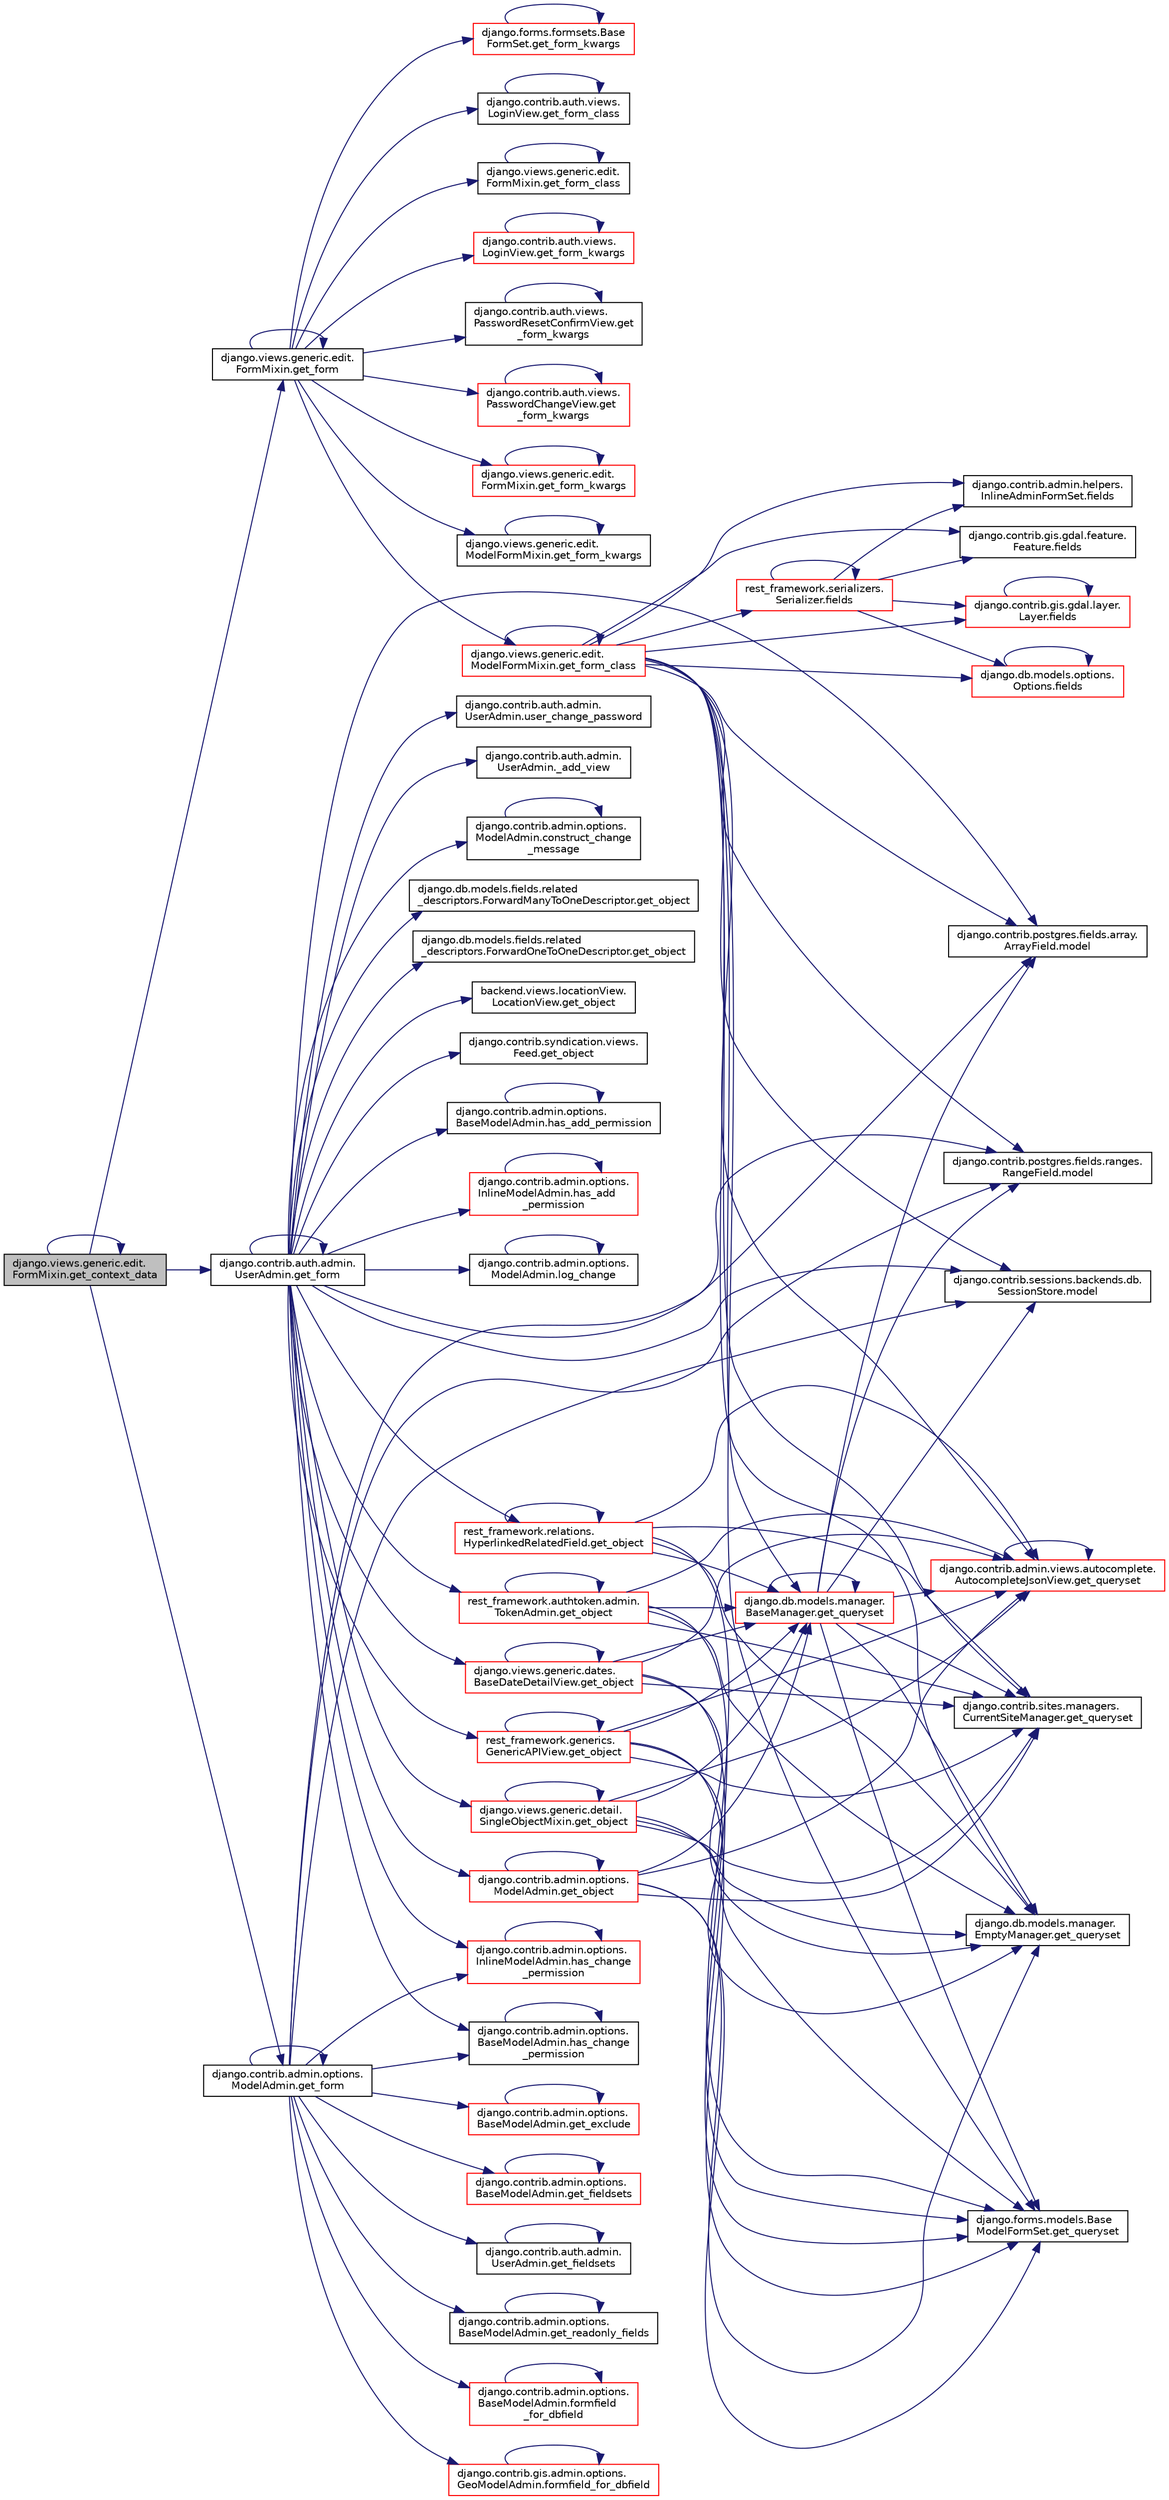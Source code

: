digraph "django.views.generic.edit.FormMixin.get_context_data"
{
 // LATEX_PDF_SIZE
  edge [fontname="Helvetica",fontsize="10",labelfontname="Helvetica",labelfontsize="10"];
  node [fontname="Helvetica",fontsize="10",shape=record];
  rankdir="LR";
  Node1 [label="django.views.generic.edit.\lFormMixin.get_context_data",height=0.2,width=0.4,color="black", fillcolor="grey75", style="filled", fontcolor="black",tooltip=" "];
  Node1 -> Node1 [color="midnightblue",fontsize="10",style="solid",fontname="Helvetica"];
  Node1 -> Node2 [color="midnightblue",fontsize="10",style="solid",fontname="Helvetica"];
  Node2 [label="django.views.generic.edit.\lFormMixin.get_form",height=0.2,width=0.4,color="black", fillcolor="white", style="filled",URL="$df/d6a/classdjango_1_1views_1_1generic_1_1edit_1_1_form_mixin.html#a3d957f143079aa2efc364b3fb73153e2",tooltip=" "];
  Node2 -> Node2 [color="midnightblue",fontsize="10",style="solid",fontname="Helvetica"];
  Node2 -> Node3 [color="midnightblue",fontsize="10",style="solid",fontname="Helvetica"];
  Node3 [label="django.contrib.auth.views.\lLoginView.get_form_class",height=0.2,width=0.4,color="black", fillcolor="white", style="filled",URL="$dd/d60/classdjango_1_1contrib_1_1auth_1_1views_1_1_login_view.html#a265c421bfdf5068a6653c43e11b43e38",tooltip=" "];
  Node3 -> Node3 [color="midnightblue",fontsize="10",style="solid",fontname="Helvetica"];
  Node2 -> Node4 [color="midnightblue",fontsize="10",style="solid",fontname="Helvetica"];
  Node4 [label="django.views.generic.edit.\lFormMixin.get_form_class",height=0.2,width=0.4,color="black", fillcolor="white", style="filled",URL="$df/d6a/classdjango_1_1views_1_1generic_1_1edit_1_1_form_mixin.html#a9d5bf20e41415e95630dc370223da2f5",tooltip=" "];
  Node4 -> Node4 [color="midnightblue",fontsize="10",style="solid",fontname="Helvetica"];
  Node2 -> Node5 [color="midnightblue",fontsize="10",style="solid",fontname="Helvetica"];
  Node5 [label="django.views.generic.edit.\lModelFormMixin.get_form_class",height=0.2,width=0.4,color="red", fillcolor="white", style="filled",URL="$d9/de4/classdjango_1_1views_1_1generic_1_1edit_1_1_model_form_mixin.html#ab5f7deaff78cbca18e8d853aa6500f68",tooltip=" "];
  Node5 -> Node6 [color="midnightblue",fontsize="10",style="solid",fontname="Helvetica"];
  Node6 [label="django.contrib.admin.helpers.\lInlineAdminFormSet.fields",height=0.2,width=0.4,color="black", fillcolor="white", style="filled",URL="$db/d43/classdjango_1_1contrib_1_1admin_1_1helpers_1_1_inline_admin_form_set.html#a05da4b8d8905c6773882ad9d9219e56f",tooltip=" "];
  Node5 -> Node7 [color="midnightblue",fontsize="10",style="solid",fontname="Helvetica"];
  Node7 [label="django.contrib.gis.gdal.feature.\lFeature.fields",height=0.2,width=0.4,color="black", fillcolor="white", style="filled",URL="$db/d34/classdjango_1_1contrib_1_1gis_1_1gdal_1_1feature_1_1_feature.html#a8cfc80966af7ca71369fc1b2c511f7d2",tooltip=" "];
  Node5 -> Node8 [color="midnightblue",fontsize="10",style="solid",fontname="Helvetica"];
  Node8 [label="django.contrib.gis.gdal.layer.\lLayer.fields",height=0.2,width=0.4,color="red", fillcolor="white", style="filled",URL="$d9/d84/classdjango_1_1contrib_1_1gis_1_1gdal_1_1layer_1_1_layer.html#a6343afa888079fc224c68c4d69d0ae4c",tooltip=" "];
  Node8 -> Node8 [color="midnightblue",fontsize="10",style="solid",fontname="Helvetica"];
  Node5 -> Node11 [color="midnightblue",fontsize="10",style="solid",fontname="Helvetica"];
  Node11 [label="django.db.models.options.\lOptions.fields",height=0.2,width=0.4,color="red", fillcolor="white", style="filled",URL="$d4/d60/classdjango_1_1db_1_1models_1_1options_1_1_options.html#aad34b611171b74c47280b50bd350a7b5",tooltip=" "];
  Node11 -> Node11 [color="midnightblue",fontsize="10",style="solid",fontname="Helvetica"];
  Node5 -> Node19 [color="midnightblue",fontsize="10",style="solid",fontname="Helvetica"];
  Node19 [label="rest_framework.serializers.\lSerializer.fields",height=0.2,width=0.4,color="red", fillcolor="white", style="filled",URL="$de/daf/classrest__framework_1_1serializers_1_1_serializer.html#a304b94e9bf70334bb75af37586bb82fd",tooltip=" "];
  Node19 -> Node6 [color="midnightblue",fontsize="10",style="solid",fontname="Helvetica"];
  Node19 -> Node7 [color="midnightblue",fontsize="10",style="solid",fontname="Helvetica"];
  Node19 -> Node8 [color="midnightblue",fontsize="10",style="solid",fontname="Helvetica"];
  Node19 -> Node11 [color="midnightblue",fontsize="10",style="solid",fontname="Helvetica"];
  Node19 -> Node19 [color="midnightblue",fontsize="10",style="solid",fontname="Helvetica"];
  Node5 -> Node5 [color="midnightblue",fontsize="10",style="solid",fontname="Helvetica"];
  Node5 -> Node42 [color="midnightblue",fontsize="10",style="solid",fontname="Helvetica"];
  Node42 [label="django.contrib.admin.views.autocomplete.\lAutocompleteJsonView.get_queryset",height=0.2,width=0.4,color="red", fillcolor="white", style="filled",URL="$d5/d24/classdjango_1_1contrib_1_1admin_1_1views_1_1autocomplete_1_1_autocomplete_json_view.html#aeba422d947101bce361f0fd32ff7d4d4",tooltip=" "];
  Node42 -> Node42 [color="midnightblue",fontsize="10",style="solid",fontname="Helvetica"];
  Node5 -> Node819 [color="midnightblue",fontsize="10",style="solid",fontname="Helvetica"];
  Node819 [label="django.contrib.sites.managers.\lCurrentSiteManager.get_queryset",height=0.2,width=0.4,color="black", fillcolor="white", style="filled",URL="$dd/d05/classdjango_1_1contrib_1_1sites_1_1managers_1_1_current_site_manager.html#a62f5f3f9f1b932f3bcd36601d46e7509",tooltip=" "];
  Node5 -> Node820 [color="midnightblue",fontsize="10",style="solid",fontname="Helvetica"];
  Node820 [label="django.db.models.manager.\lBaseManager.get_queryset",height=0.2,width=0.4,color="red", fillcolor="white", style="filled",URL="$d1/d1c/classdjango_1_1db_1_1models_1_1manager_1_1_base_manager.html#af0391e929a911c2647412e6e030c28e8",tooltip="PROXIES TO QUERYSET #."];
  Node820 -> Node42 [color="midnightblue",fontsize="10",style="solid",fontname="Helvetica"];
  Node820 -> Node819 [color="midnightblue",fontsize="10",style="solid",fontname="Helvetica"];
  Node820 -> Node820 [color="midnightblue",fontsize="10",style="solid",fontname="Helvetica"];
  Node820 -> Node821 [color="midnightblue",fontsize="10",style="solid",fontname="Helvetica"];
  Node821 [label="django.db.models.manager.\lEmptyManager.get_queryset",height=0.2,width=0.4,color="black", fillcolor="white", style="filled",URL="$d6/da8/classdjango_1_1db_1_1models_1_1manager_1_1_empty_manager.html#a0a5e7cb6efe5e4cb3b15779cf64d1537",tooltip=" "];
  Node820 -> Node822 [color="midnightblue",fontsize="10",style="solid",fontname="Helvetica"];
  Node822 [label="django.forms.models.Base\lModelFormSet.get_queryset",height=0.2,width=0.4,color="black", fillcolor="white", style="filled",URL="$d5/d31/classdjango_1_1forms_1_1models_1_1_base_model_form_set.html#a0ac048453b4a14ff61ebb6c072c29e7e",tooltip=" "];
  Node820 -> Node15 [color="midnightblue",fontsize="10",style="solid",fontname="Helvetica"];
  Node15 [label="django.contrib.postgres.fields.array.\lArrayField.model",height=0.2,width=0.4,color="black", fillcolor="white", style="filled",URL="$dc/ddf/classdjango_1_1contrib_1_1postgres_1_1fields_1_1array_1_1_array_field.html#a43ec884d709f829e50c6881dc369ce94",tooltip=" "];
  Node820 -> Node16 [color="midnightblue",fontsize="10",style="solid",fontname="Helvetica"];
  Node16 [label="django.contrib.postgres.fields.ranges.\lRangeField.model",height=0.2,width=0.4,color="black", fillcolor="white", style="filled",URL="$d5/d99/classdjango_1_1contrib_1_1postgres_1_1fields_1_1ranges_1_1_range_field.html#a5f5cfd6917f141914484d606279cf20a",tooltip=" "];
  Node820 -> Node17 [color="midnightblue",fontsize="10",style="solid",fontname="Helvetica"];
  Node17 [label="django.contrib.sessions.backends.db.\lSessionStore.model",height=0.2,width=0.4,color="black", fillcolor="white", style="filled",URL="$d2/d1a/classdjango_1_1contrib_1_1sessions_1_1backends_1_1db_1_1_session_store.html#a9b2f42869f296eab5fab4dd5867285df",tooltip=" "];
  Node5 -> Node821 [color="midnightblue",fontsize="10",style="solid",fontname="Helvetica"];
  Node5 -> Node822 [color="midnightblue",fontsize="10",style="solid",fontname="Helvetica"];
  Node5 -> Node15 [color="midnightblue",fontsize="10",style="solid",fontname="Helvetica"];
  Node5 -> Node16 [color="midnightblue",fontsize="10",style="solid",fontname="Helvetica"];
  Node5 -> Node17 [color="midnightblue",fontsize="10",style="solid",fontname="Helvetica"];
  Node2 -> Node926 [color="midnightblue",fontsize="10",style="solid",fontname="Helvetica"];
  Node926 [label="django.contrib.auth.views.\lLoginView.get_form_kwargs",height=0.2,width=0.4,color="red", fillcolor="white", style="filled",URL="$dd/d60/classdjango_1_1contrib_1_1auth_1_1views_1_1_login_view.html#acfe4d8339fbf103b4d0a3ab00ca515cb",tooltip=" "];
  Node926 -> Node926 [color="midnightblue",fontsize="10",style="solid",fontname="Helvetica"];
  Node2 -> Node927 [color="midnightblue",fontsize="10",style="solid",fontname="Helvetica"];
  Node927 [label="django.contrib.auth.views.\lPasswordResetConfirmView.get\l_form_kwargs",height=0.2,width=0.4,color="black", fillcolor="white", style="filled",URL="$da/d2d/classdjango_1_1contrib_1_1auth_1_1views_1_1_password_reset_confirm_view.html#a98c2c808d29b0e81720825d01c0d0de3",tooltip=" "];
  Node927 -> Node927 [color="midnightblue",fontsize="10",style="solid",fontname="Helvetica"];
  Node2 -> Node928 [color="midnightblue",fontsize="10",style="solid",fontname="Helvetica"];
  Node928 [label="django.contrib.auth.views.\lPasswordChangeView.get\l_form_kwargs",height=0.2,width=0.4,color="red", fillcolor="white", style="filled",URL="$d6/de8/classdjango_1_1contrib_1_1auth_1_1views_1_1_password_change_view.html#a819ee3cbfcf3ce40a8a1aa66bef97850",tooltip=" "];
  Node928 -> Node928 [color="midnightblue",fontsize="10",style="solid",fontname="Helvetica"];
  Node2 -> Node929 [color="midnightblue",fontsize="10",style="solid",fontname="Helvetica"];
  Node929 [label="django.views.generic.edit.\lFormMixin.get_form_kwargs",height=0.2,width=0.4,color="red", fillcolor="white", style="filled",URL="$df/d6a/classdjango_1_1views_1_1generic_1_1edit_1_1_form_mixin.html#a39553a35fb3f5f55c90d9f6355a57b78",tooltip=" "];
  Node929 -> Node929 [color="midnightblue",fontsize="10",style="solid",fontname="Helvetica"];
  Node2 -> Node955 [color="midnightblue",fontsize="10",style="solid",fontname="Helvetica"];
  Node955 [label="django.views.generic.edit.\lModelFormMixin.get_form_kwargs",height=0.2,width=0.4,color="black", fillcolor="white", style="filled",URL="$d9/de4/classdjango_1_1views_1_1generic_1_1edit_1_1_model_form_mixin.html#acb84732059397043dfe04440b12ac05b",tooltip=" "];
  Node955 -> Node955 [color="midnightblue",fontsize="10",style="solid",fontname="Helvetica"];
  Node2 -> Node956 [color="midnightblue",fontsize="10",style="solid",fontname="Helvetica"];
  Node956 [label="django.forms.formsets.Base\lFormSet.get_form_kwargs",height=0.2,width=0.4,color="red", fillcolor="white", style="filled",URL="$d5/d7f/classdjango_1_1forms_1_1formsets_1_1_base_form_set.html#a88de5b295c9504269cae259b3bcefc93",tooltip=" "];
  Node956 -> Node956 [color="midnightblue",fontsize="10",style="solid",fontname="Helvetica"];
  Node1 -> Node5493 [color="midnightblue",fontsize="10",style="solid",fontname="Helvetica"];
  Node5493 [label="django.contrib.auth.admin.\lUserAdmin.get_form",height=0.2,width=0.4,color="black", fillcolor="white", style="filled",URL="$de/d3c/classdjango_1_1contrib_1_1auth_1_1admin_1_1_user_admin.html#a30a0a369e3f81b055b79cf3961971466",tooltip=" "];
  Node5493 -> Node5494 [color="midnightblue",fontsize="10",style="solid",fontname="Helvetica"];
  Node5494 [label="django.contrib.auth.admin.\lUserAdmin._add_view",height=0.2,width=0.4,color="black", fillcolor="white", style="filled",URL="$de/d3c/classdjango_1_1contrib_1_1auth_1_1admin_1_1_user_admin.html#ab581ee42179abde629faf64384e4f90e",tooltip=" "];
  Node5493 -> Node5495 [color="midnightblue",fontsize="10",style="solid",fontname="Helvetica"];
  Node5495 [label="django.contrib.admin.options.\lModelAdmin.construct_change\l_message",height=0.2,width=0.4,color="black", fillcolor="white", style="filled",URL="$d5/d05/classdjango_1_1contrib_1_1admin_1_1options_1_1_model_admin.html#a272a3481b4efcddff16312fb282ecc46",tooltip=" "];
  Node5495 -> Node5495 [color="midnightblue",fontsize="10",style="solid",fontname="Helvetica"];
  Node5493 -> Node5493 [color="midnightblue",fontsize="10",style="solid",fontname="Helvetica"];
  Node5493 -> Node781 [color="midnightblue",fontsize="10",style="solid",fontname="Helvetica"];
  Node781 [label="rest_framework.generics.\lGenericAPIView.get_object",height=0.2,width=0.4,color="red", fillcolor="white", style="filled",URL="$d9/d8f/classrest__framework_1_1generics_1_1_generic_a_p_i_view.html#af19daba665c7e3f1329658f71f0dbc1c",tooltip=" "];
  Node781 -> Node781 [color="midnightblue",fontsize="10",style="solid",fontname="Helvetica"];
  Node781 -> Node42 [color="midnightblue",fontsize="10",style="solid",fontname="Helvetica"];
  Node781 -> Node819 [color="midnightblue",fontsize="10",style="solid",fontname="Helvetica"];
  Node781 -> Node820 [color="midnightblue",fontsize="10",style="solid",fontname="Helvetica"];
  Node781 -> Node821 [color="midnightblue",fontsize="10",style="solid",fontname="Helvetica"];
  Node781 -> Node822 [color="midnightblue",fontsize="10",style="solid",fontname="Helvetica"];
  Node5493 -> Node840 [color="midnightblue",fontsize="10",style="solid",fontname="Helvetica"];
  Node840 [label="django.db.models.fields.related\l_descriptors.ForwardManyToOneDescriptor.get_object",height=0.2,width=0.4,color="black", fillcolor="white", style="filled",URL="$d8/d45/classdjango_1_1db_1_1models_1_1fields_1_1related__descriptors_1_1_forward_many_to_one_descriptor.html#a9458218e7631d05103497d911a7ecaec",tooltip=" "];
  Node5493 -> Node841 [color="midnightblue",fontsize="10",style="solid",fontname="Helvetica"];
  Node841 [label="django.db.models.fields.related\l_descriptors.ForwardOneToOneDescriptor.get_object",height=0.2,width=0.4,color="black", fillcolor="white", style="filled",URL="$db/d3e/classdjango_1_1db_1_1models_1_1fields_1_1related__descriptors_1_1_forward_one_to_one_descriptor.html#a076a95ea857cab6982498e8573bfd451",tooltip=" "];
  Node5493 -> Node842 [color="midnightblue",fontsize="10",style="solid",fontname="Helvetica"];
  Node842 [label="backend.views.locationView.\lLocationView.get_object",height=0.2,width=0.4,color="black", fillcolor="white", style="filled",URL="$d8/dae/classbackend_1_1views_1_1location_view_1_1_location_view.html#af51efe9464a4b92a053902e2ac15b90c",tooltip=" "];
  Node5493 -> Node843 [color="midnightblue",fontsize="10",style="solid",fontname="Helvetica"];
  Node843 [label="django.views.generic.dates.\lBaseDateDetailView.get_object",height=0.2,width=0.4,color="red", fillcolor="white", style="filled",URL="$d7/da7/classdjango_1_1views_1_1generic_1_1dates_1_1_base_date_detail_view.html#a32d05a2df829a53a3423b48d22d56845",tooltip=" "];
  Node843 -> Node843 [color="midnightblue",fontsize="10",style="solid",fontname="Helvetica"];
  Node843 -> Node42 [color="midnightblue",fontsize="10",style="solid",fontname="Helvetica"];
  Node843 -> Node819 [color="midnightblue",fontsize="10",style="solid",fontname="Helvetica"];
  Node843 -> Node820 [color="midnightblue",fontsize="10",style="solid",fontname="Helvetica"];
  Node843 -> Node821 [color="midnightblue",fontsize="10",style="solid",fontname="Helvetica"];
  Node843 -> Node822 [color="midnightblue",fontsize="10",style="solid",fontname="Helvetica"];
  Node5493 -> Node824 [color="midnightblue",fontsize="10",style="solid",fontname="Helvetica"];
  Node824 [label="django.views.generic.detail.\lSingleObjectMixin.get_object",height=0.2,width=0.4,color="red", fillcolor="white", style="filled",URL="$d2/d8d/classdjango_1_1views_1_1generic_1_1detail_1_1_single_object_mixin.html#a2dd2bbde8d843929b3af3056125586d7",tooltip=" "];
  Node824 -> Node824 [color="midnightblue",fontsize="10",style="solid",fontname="Helvetica"];
  Node824 -> Node42 [color="midnightblue",fontsize="10",style="solid",fontname="Helvetica"];
  Node824 -> Node819 [color="midnightblue",fontsize="10",style="solid",fontname="Helvetica"];
  Node824 -> Node820 [color="midnightblue",fontsize="10",style="solid",fontname="Helvetica"];
  Node824 -> Node821 [color="midnightblue",fontsize="10",style="solid",fontname="Helvetica"];
  Node824 -> Node822 [color="midnightblue",fontsize="10",style="solid",fontname="Helvetica"];
  Node5493 -> Node858 [color="midnightblue",fontsize="10",style="solid",fontname="Helvetica"];
  Node858 [label="django.contrib.syndication.views.\lFeed.get_object",height=0.2,width=0.4,color="black", fillcolor="white", style="filled",URL="$df/de9/classdjango_1_1contrib_1_1syndication_1_1views_1_1_feed.html#a3a5f77eb99cc490e683b12b9cfaba2d9",tooltip=" "];
  Node5493 -> Node859 [color="midnightblue",fontsize="10",style="solid",fontname="Helvetica"];
  Node859 [label="django.contrib.admin.options.\lModelAdmin.get_object",height=0.2,width=0.4,color="red", fillcolor="white", style="filled",URL="$d5/d05/classdjango_1_1contrib_1_1admin_1_1options_1_1_model_admin.html#a9d8fe5dc46588f2e6a68135c73c1487f",tooltip=" "];
  Node859 -> Node859 [color="midnightblue",fontsize="10",style="solid",fontname="Helvetica"];
  Node859 -> Node42 [color="midnightblue",fontsize="10",style="solid",fontname="Helvetica"];
  Node859 -> Node819 [color="midnightblue",fontsize="10",style="solid",fontname="Helvetica"];
  Node859 -> Node820 [color="midnightblue",fontsize="10",style="solid",fontname="Helvetica"];
  Node859 -> Node821 [color="midnightblue",fontsize="10",style="solid",fontname="Helvetica"];
  Node859 -> Node822 [color="midnightblue",fontsize="10",style="solid",fontname="Helvetica"];
  Node5493 -> Node860 [color="midnightblue",fontsize="10",style="solid",fontname="Helvetica"];
  Node860 [label="rest_framework.authtoken.admin.\lTokenAdmin.get_object",height=0.2,width=0.4,color="red", fillcolor="white", style="filled",URL="$dd/d7c/classrest__framework_1_1authtoken_1_1admin_1_1_token_admin.html#a3a99dfedc9482558b2c209121e23128c",tooltip=" "];
  Node860 -> Node860 [color="midnightblue",fontsize="10",style="solid",fontname="Helvetica"];
  Node860 -> Node42 [color="midnightblue",fontsize="10",style="solid",fontname="Helvetica"];
  Node860 -> Node819 [color="midnightblue",fontsize="10",style="solid",fontname="Helvetica"];
  Node860 -> Node820 [color="midnightblue",fontsize="10",style="solid",fontname="Helvetica"];
  Node860 -> Node821 [color="midnightblue",fontsize="10",style="solid",fontname="Helvetica"];
  Node860 -> Node822 [color="midnightblue",fontsize="10",style="solid",fontname="Helvetica"];
  Node5493 -> Node861 [color="midnightblue",fontsize="10",style="solid",fontname="Helvetica"];
  Node861 [label="rest_framework.relations.\lHyperlinkedRelatedField.get_object",height=0.2,width=0.4,color="red", fillcolor="white", style="filled",URL="$d1/d10/classrest__framework_1_1relations_1_1_hyperlinked_related_field.html#ae5ffa1405c21fd97e837193405ec0cd7",tooltip=" "];
  Node861 -> Node861 [color="midnightblue",fontsize="10",style="solid",fontname="Helvetica"];
  Node861 -> Node42 [color="midnightblue",fontsize="10",style="solid",fontname="Helvetica"];
  Node861 -> Node819 [color="midnightblue",fontsize="10",style="solid",fontname="Helvetica"];
  Node861 -> Node820 [color="midnightblue",fontsize="10",style="solid",fontname="Helvetica"];
  Node861 -> Node821 [color="midnightblue",fontsize="10",style="solid",fontname="Helvetica"];
  Node861 -> Node822 [color="midnightblue",fontsize="10",style="solid",fontname="Helvetica"];
  Node5493 -> Node5496 [color="midnightblue",fontsize="10",style="solid",fontname="Helvetica"];
  Node5496 [label="django.contrib.admin.options.\lBaseModelAdmin.has_add_permission",height=0.2,width=0.4,color="black", fillcolor="white", style="filled",URL="$d3/dd6/classdjango_1_1contrib_1_1admin_1_1options_1_1_base_model_admin.html#a42183e7d4e76c641eb9f3fe70a1665cc",tooltip=" "];
  Node5496 -> Node5496 [color="midnightblue",fontsize="10",style="solid",fontname="Helvetica"];
  Node5493 -> Node5497 [color="midnightblue",fontsize="10",style="solid",fontname="Helvetica"];
  Node5497 [label="django.contrib.admin.options.\lInlineModelAdmin.has_add\l_permission",height=0.2,width=0.4,color="red", fillcolor="white", style="filled",URL="$db/dbb/classdjango_1_1contrib_1_1admin_1_1options_1_1_inline_model_admin.html#a1fb6dce08947b3044a07a87f0cdcb8d5",tooltip=" "];
  Node5497 -> Node5497 [color="midnightblue",fontsize="10",style="solid",fontname="Helvetica"];
  Node5493 -> Node5499 [color="midnightblue",fontsize="10",style="solid",fontname="Helvetica"];
  Node5499 [label="django.contrib.admin.options.\lBaseModelAdmin.has_change\l_permission",height=0.2,width=0.4,color="black", fillcolor="white", style="filled",URL="$d3/dd6/classdjango_1_1contrib_1_1admin_1_1options_1_1_base_model_admin.html#a4277a867d799a4ba8c1b113bd891b48b",tooltip=" "];
  Node5499 -> Node5499 [color="midnightblue",fontsize="10",style="solid",fontname="Helvetica"];
  Node5493 -> Node5500 [color="midnightblue",fontsize="10",style="solid",fontname="Helvetica"];
  Node5500 [label="django.contrib.admin.options.\lInlineModelAdmin.has_change\l_permission",height=0.2,width=0.4,color="red", fillcolor="white", style="filled",URL="$db/dbb/classdjango_1_1contrib_1_1admin_1_1options_1_1_inline_model_admin.html#a055fbe72f6d25685cb0c8aeba33312bc",tooltip=" "];
  Node5500 -> Node5500 [color="midnightblue",fontsize="10",style="solid",fontname="Helvetica"];
  Node5493 -> Node5501 [color="midnightblue",fontsize="10",style="solid",fontname="Helvetica"];
  Node5501 [label="django.contrib.admin.options.\lModelAdmin.log_change",height=0.2,width=0.4,color="black", fillcolor="white", style="filled",URL="$d5/d05/classdjango_1_1contrib_1_1admin_1_1options_1_1_model_admin.html#ae75e8f5048939e928e649d9d1f35c9c0",tooltip=" "];
  Node5501 -> Node5501 [color="midnightblue",fontsize="10",style="solid",fontname="Helvetica"];
  Node5493 -> Node15 [color="midnightblue",fontsize="10",style="solid",fontname="Helvetica"];
  Node5493 -> Node16 [color="midnightblue",fontsize="10",style="solid",fontname="Helvetica"];
  Node5493 -> Node17 [color="midnightblue",fontsize="10",style="solid",fontname="Helvetica"];
  Node5493 -> Node5502 [color="midnightblue",fontsize="10",style="solid",fontname="Helvetica"];
  Node5502 [label="django.contrib.auth.admin.\lUserAdmin.user_change_password",height=0.2,width=0.4,color="black", fillcolor="white", style="filled",URL="$de/d3c/classdjango_1_1contrib_1_1auth_1_1admin_1_1_user_admin.html#a4a929005f89dea9c6025bd3c4587879f",tooltip=" "];
  Node1 -> Node5503 [color="midnightblue",fontsize="10",style="solid",fontname="Helvetica"];
  Node5503 [label="django.contrib.admin.options.\lModelAdmin.get_form",height=0.2,width=0.4,color="black", fillcolor="white", style="filled",URL="$d5/d05/classdjango_1_1contrib_1_1admin_1_1options_1_1_model_admin.html#abd0de623835773d013e595da1b643402",tooltip=" "];
  Node5503 -> Node5504 [color="midnightblue",fontsize="10",style="solid",fontname="Helvetica"];
  Node5504 [label="django.contrib.admin.options.\lBaseModelAdmin.formfield\l_for_dbfield",height=0.2,width=0.4,color="red", fillcolor="white", style="filled",URL="$d3/dd6/classdjango_1_1contrib_1_1admin_1_1options_1_1_base_model_admin.html#a763092905fe6cb6642338c22bef0af1f",tooltip=" "];
  Node5504 -> Node5504 [color="midnightblue",fontsize="10",style="solid",fontname="Helvetica"];
  Node5503 -> Node5511 [color="midnightblue",fontsize="10",style="solid",fontname="Helvetica"];
  Node5511 [label="django.contrib.gis.admin.options.\lGeoModelAdmin.formfield_for_dbfield",height=0.2,width=0.4,color="red", fillcolor="white", style="filled",URL="$d6/d9a/classdjango_1_1contrib_1_1gis_1_1admin_1_1options_1_1_geo_model_admin.html#aedda72e6fdc9e3f3c1fee4925f6eba2a",tooltip=" "];
  Node5511 -> Node5511 [color="midnightblue",fontsize="10",style="solid",fontname="Helvetica"];
  Node5503 -> Node5520 [color="midnightblue",fontsize="10",style="solid",fontname="Helvetica"];
  Node5520 [label="django.contrib.admin.options.\lBaseModelAdmin.get_exclude",height=0.2,width=0.4,color="red", fillcolor="white", style="filled",URL="$d3/dd6/classdjango_1_1contrib_1_1admin_1_1options_1_1_base_model_admin.html#ac34d58a1679cc5408b50430f9a7f0c65",tooltip=" "];
  Node5520 -> Node5520 [color="midnightblue",fontsize="10",style="solid",fontname="Helvetica"];
  Node5503 -> Node5529 [color="midnightblue",fontsize="10",style="solid",fontname="Helvetica"];
  Node5529 [label="django.contrib.admin.options.\lBaseModelAdmin.get_fieldsets",height=0.2,width=0.4,color="red", fillcolor="white", style="filled",URL="$d3/dd6/classdjango_1_1contrib_1_1admin_1_1options_1_1_base_model_admin.html#ae980d705adad22c463d965501262953b",tooltip=" "];
  Node5529 -> Node5529 [color="midnightblue",fontsize="10",style="solid",fontname="Helvetica"];
  Node5503 -> Node5530 [color="midnightblue",fontsize="10",style="solid",fontname="Helvetica"];
  Node5530 [label="django.contrib.auth.admin.\lUserAdmin.get_fieldsets",height=0.2,width=0.4,color="black", fillcolor="white", style="filled",URL="$de/d3c/classdjango_1_1contrib_1_1auth_1_1admin_1_1_user_admin.html#a018dc3d5472ed20f8a5a426476063886",tooltip=" "];
  Node5530 -> Node5530 [color="midnightblue",fontsize="10",style="solid",fontname="Helvetica"];
  Node5503 -> Node5503 [color="midnightblue",fontsize="10",style="solid",fontname="Helvetica"];
  Node5503 -> Node41 [color="midnightblue",fontsize="10",style="solid",fontname="Helvetica"];
  Node41 [label="django.contrib.admin.options.\lBaseModelAdmin.get_readonly_fields",height=0.2,width=0.4,color="black", fillcolor="white", style="filled",URL="$d3/dd6/classdjango_1_1contrib_1_1admin_1_1options_1_1_base_model_admin.html#acb5b3d9f59396775c7a12f8336179b25",tooltip=" "];
  Node41 -> Node41 [color="midnightblue",fontsize="10",style="solid",fontname="Helvetica"];
  Node5503 -> Node5499 [color="midnightblue",fontsize="10",style="solid",fontname="Helvetica"];
  Node5503 -> Node5500 [color="midnightblue",fontsize="10",style="solid",fontname="Helvetica"];
  Node5503 -> Node15 [color="midnightblue",fontsize="10",style="solid",fontname="Helvetica"];
  Node5503 -> Node16 [color="midnightblue",fontsize="10",style="solid",fontname="Helvetica"];
  Node5503 -> Node17 [color="midnightblue",fontsize="10",style="solid",fontname="Helvetica"];
}

